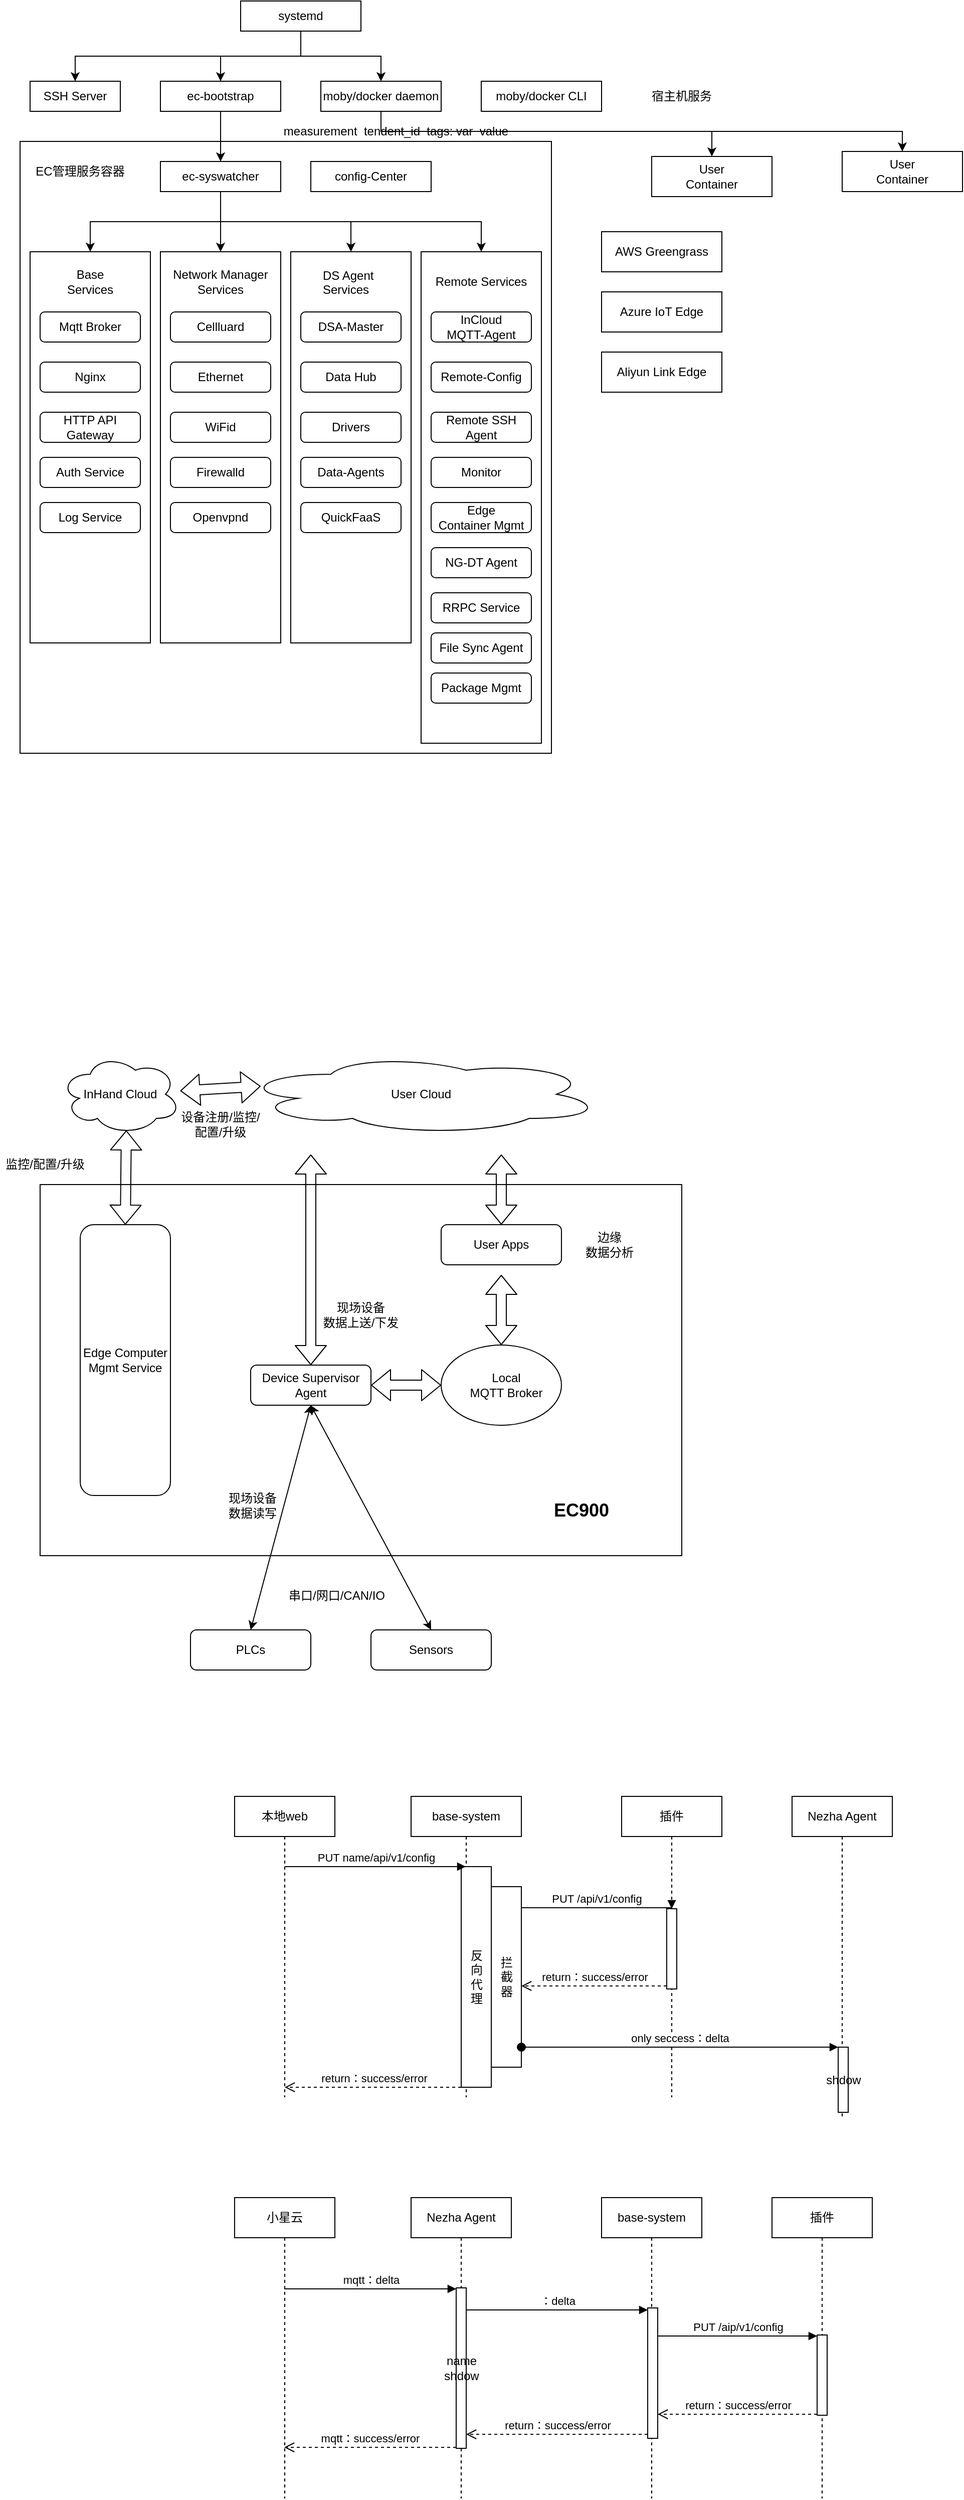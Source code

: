 <mxfile version="21.2.0" type="github">
  <diagram name="第 1 页" id="Swh7uMpcQf8lrDx2qdZW">
    <mxGraphModel dx="1434" dy="756" grid="1" gridSize="10" guides="1" tooltips="1" connect="1" arrows="1" fold="1" page="1" pageScale="1" pageWidth="827" pageHeight="1169" math="0" shadow="0">
      <root>
        <mxCell id="0" />
        <mxCell id="1" parent="0" />
        <mxCell id="66ovGJRRCtGAG3vJvVVg-1" value="&lt;h1&gt;Heading&lt;/h1&gt;&lt;p&gt;Lorem ipsum dolor sit amet, consectetur adipisicing elit, sed do eiusmod tempor incididunt ut labore et dolore magna aliqua.&lt;/p&gt;" style="text;html=1;strokeColor=none;fillColor=none;spacing=5;spacingTop=-20;whiteSpace=wrap;overflow=hidden;rounded=0;" parent="1" vertex="1">
          <mxGeometry x="320" y="330" width="190" height="120" as="geometry" />
        </mxCell>
        <mxCell id="66ovGJRRCtGAG3vJvVVg-2" value="measurement&amp;nbsp; tendent_id&amp;nbsp; tags: var&amp;nbsp; value" style="text;html=1;strokeColor=none;fillColor=none;align=center;verticalAlign=middle;whiteSpace=wrap;rounded=0;" parent="1" vertex="1">
          <mxGeometry x="340" y="190" width="270" height="140" as="geometry" />
        </mxCell>
        <mxCell id="yFdd89BINi2iyLifZPpk-1" value="" style="rounded=0;whiteSpace=wrap;html=1;" parent="1" vertex="1">
          <mxGeometry x="120" y="1310" width="640" height="370" as="geometry" />
        </mxCell>
        <mxCell id="yFdd89BINi2iyLifZPpk-2" value="" style="ellipse;whiteSpace=wrap;html=1;" parent="1" vertex="1">
          <mxGeometry x="520" y="1470" width="120" height="80" as="geometry" />
        </mxCell>
        <mxCell id="yFdd89BINi2iyLifZPpk-3" value="" style="rounded=0;whiteSpace=wrap;html=1;" parent="1" vertex="1">
          <mxGeometry x="100" y="270" width="530" height="610" as="geometry" />
        </mxCell>
        <mxCell id="yFdd89BINi2iyLifZPpk-4" style="edgeStyle=orthogonalEdgeStyle;rounded=0;orthogonalLoop=1;jettySize=auto;html=1;entryX=0.5;entryY=0;entryDx=0;entryDy=0;" parent="1" source="yFdd89BINi2iyLifZPpk-7" target="yFdd89BINi2iyLifZPpk-12" edge="1">
          <mxGeometry relative="1" as="geometry" />
        </mxCell>
        <mxCell id="yFdd89BINi2iyLifZPpk-5" style="edgeStyle=orthogonalEdgeStyle;rounded=0;orthogonalLoop=1;jettySize=auto;html=1;" parent="1" source="yFdd89BINi2iyLifZPpk-7" target="yFdd89BINi2iyLifZPpk-15" edge="1">
          <mxGeometry relative="1" as="geometry" />
        </mxCell>
        <mxCell id="yFdd89BINi2iyLifZPpk-6" style="edgeStyle=orthogonalEdgeStyle;rounded=0;orthogonalLoop=1;jettySize=auto;html=1;exitX=0.5;exitY=1;exitDx=0;exitDy=0;" parent="1" source="yFdd89BINi2iyLifZPpk-7" target="yFdd89BINi2iyLifZPpk-24" edge="1">
          <mxGeometry relative="1" as="geometry" />
        </mxCell>
        <mxCell id="yFdd89BINi2iyLifZPpk-7" value="systemd" style="rounded=0;whiteSpace=wrap;html=1;" parent="1" vertex="1">
          <mxGeometry x="320" y="130" width="120" height="30" as="geometry" />
        </mxCell>
        <mxCell id="yFdd89BINi2iyLifZPpk-8" style="edgeStyle=orthogonalEdgeStyle;rounded=0;orthogonalLoop=1;jettySize=auto;html=1;entryX=0.5;entryY=0;entryDx=0;entryDy=0;exitX=0.5;exitY=1;exitDx=0;exitDy=0;" parent="1" source="yFdd89BINi2iyLifZPpk-26" target="yFdd89BINi2iyLifZPpk-20" edge="1">
          <mxGeometry relative="1" as="geometry">
            <Array as="points">
              <mxPoint x="300" y="350" />
              <mxPoint x="170" y="350" />
            </Array>
          </mxGeometry>
        </mxCell>
        <mxCell id="yFdd89BINi2iyLifZPpk-9" style="edgeStyle=orthogonalEdgeStyle;rounded=0;orthogonalLoop=1;jettySize=auto;html=1;entryX=0.5;entryY=0;entryDx=0;entryDy=0;exitX=0.5;exitY=1;exitDx=0;exitDy=0;" parent="1" source="yFdd89BINi2iyLifZPpk-26" target="yFdd89BINi2iyLifZPpk-17" edge="1">
          <mxGeometry relative="1" as="geometry" />
        </mxCell>
        <mxCell id="yFdd89BINi2iyLifZPpk-10" style="edgeStyle=orthogonalEdgeStyle;rounded=0;orthogonalLoop=1;jettySize=auto;html=1;entryX=0.5;entryY=0;entryDx=0;entryDy=0;exitX=0.5;exitY=1;exitDx=0;exitDy=0;" parent="1" source="yFdd89BINi2iyLifZPpk-26" target="yFdd89BINi2iyLifZPpk-18" edge="1">
          <mxGeometry relative="1" as="geometry">
            <Array as="points">
              <mxPoint x="300" y="350" />
              <mxPoint x="430" y="350" />
            </Array>
          </mxGeometry>
        </mxCell>
        <mxCell id="yFdd89BINi2iyLifZPpk-11" style="edgeStyle=orthogonalEdgeStyle;rounded=0;orthogonalLoop=1;jettySize=auto;html=1;" parent="1" source="yFdd89BINi2iyLifZPpk-12" target="yFdd89BINi2iyLifZPpk-26" edge="1">
          <mxGeometry relative="1" as="geometry" />
        </mxCell>
        <mxCell id="yFdd89BINi2iyLifZPpk-12" value="ec-bootstrap" style="rounded=0;whiteSpace=wrap;html=1;" parent="1" vertex="1">
          <mxGeometry x="240" y="210" width="120" height="30" as="geometry" />
        </mxCell>
        <mxCell id="yFdd89BINi2iyLifZPpk-13" style="edgeStyle=orthogonalEdgeStyle;rounded=0;orthogonalLoop=1;jettySize=auto;html=1;" parent="1" source="yFdd89BINi2iyLifZPpk-15" target="yFdd89BINi2iyLifZPpk-19" edge="1">
          <mxGeometry relative="1" as="geometry">
            <Array as="points">
              <mxPoint x="460" y="260" />
              <mxPoint x="790" y="260" />
            </Array>
          </mxGeometry>
        </mxCell>
        <mxCell id="yFdd89BINi2iyLifZPpk-14" style="edgeStyle=orthogonalEdgeStyle;rounded=0;orthogonalLoop=1;jettySize=auto;html=1;" parent="1" source="yFdd89BINi2iyLifZPpk-15" target="yFdd89BINi2iyLifZPpk-21" edge="1">
          <mxGeometry relative="1" as="geometry">
            <Array as="points">
              <mxPoint x="460" y="260" />
              <mxPoint x="980" y="260" />
            </Array>
          </mxGeometry>
        </mxCell>
        <mxCell id="yFdd89BINi2iyLifZPpk-15" value="moby/docker daemon" style="rounded=0;whiteSpace=wrap;html=1;" parent="1" vertex="1">
          <mxGeometry x="400" y="210" width="120" height="30" as="geometry" />
        </mxCell>
        <mxCell id="yFdd89BINi2iyLifZPpk-16" value="moby/docker CLI" style="rounded=0;whiteSpace=wrap;html=1;" parent="1" vertex="1">
          <mxGeometry x="560" y="210" width="120" height="30" as="geometry" />
        </mxCell>
        <mxCell id="yFdd89BINi2iyLifZPpk-17" value="" style="rounded=0;whiteSpace=wrap;html=1;" parent="1" vertex="1">
          <mxGeometry x="240" y="380" width="120" height="390" as="geometry" />
        </mxCell>
        <mxCell id="yFdd89BINi2iyLifZPpk-18" value="" style="rounded=0;whiteSpace=wrap;html=1;" parent="1" vertex="1">
          <mxGeometry x="370" y="380" width="120" height="390" as="geometry" />
        </mxCell>
        <mxCell id="yFdd89BINi2iyLifZPpk-19" value="User&lt;br&gt;Container" style="rounded=0;whiteSpace=wrap;html=1;" parent="1" vertex="1">
          <mxGeometry x="730" y="285" width="120" height="40" as="geometry" />
        </mxCell>
        <mxCell id="yFdd89BINi2iyLifZPpk-20" value="" style="rounded=0;whiteSpace=wrap;html=1;" parent="1" vertex="1">
          <mxGeometry x="110" y="380" width="120" height="390" as="geometry" />
        </mxCell>
        <mxCell id="yFdd89BINi2iyLifZPpk-21" value="User&lt;br&gt;Container" style="rounded=0;whiteSpace=wrap;html=1;" parent="1" vertex="1">
          <mxGeometry x="920" y="280" width="120" height="40" as="geometry" />
        </mxCell>
        <mxCell id="yFdd89BINi2iyLifZPpk-22" value="宿主机服务" style="text;html=1;strokeColor=none;fillColor=none;align=center;verticalAlign=middle;whiteSpace=wrap;rounded=0;" parent="1" vertex="1">
          <mxGeometry x="720" y="215" width="80" height="20" as="geometry" />
        </mxCell>
        <mxCell id="yFdd89BINi2iyLifZPpk-23" value="EC管理服务容器" style="text;html=1;strokeColor=none;fillColor=none;align=center;verticalAlign=middle;whiteSpace=wrap;rounded=0;" parent="1" vertex="1">
          <mxGeometry x="110" y="290" width="100" height="20" as="geometry" />
        </mxCell>
        <mxCell id="yFdd89BINi2iyLifZPpk-24" value="SSH Server" style="rounded=0;whiteSpace=wrap;html=1;" parent="1" vertex="1">
          <mxGeometry x="110" y="210" width="90" height="30" as="geometry" />
        </mxCell>
        <mxCell id="yFdd89BINi2iyLifZPpk-25" style="edgeStyle=orthogonalEdgeStyle;rounded=0;orthogonalLoop=1;jettySize=auto;html=1;" parent="1" source="yFdd89BINi2iyLifZPpk-26" target="yFdd89BINi2iyLifZPpk-43" edge="1">
          <mxGeometry relative="1" as="geometry">
            <Array as="points">
              <mxPoint x="300" y="350" />
              <mxPoint x="560" y="350" />
            </Array>
          </mxGeometry>
        </mxCell>
        <mxCell id="yFdd89BINi2iyLifZPpk-26" value="ec-syswatcher" style="rounded=0;whiteSpace=wrap;html=1;" parent="1" vertex="1">
          <mxGeometry x="240" y="290" width="120" height="30" as="geometry" />
        </mxCell>
        <mxCell id="yFdd89BINi2iyLifZPpk-27" value="Base Services" style="text;html=1;strokeColor=none;fillColor=none;align=center;verticalAlign=middle;whiteSpace=wrap;rounded=0;" parent="1" vertex="1">
          <mxGeometry x="150" y="400" width="40" height="20" as="geometry" />
        </mxCell>
        <mxCell id="yFdd89BINi2iyLifZPpk-28" value="Mqtt Broker" style="rounded=1;whiteSpace=wrap;html=1;" parent="1" vertex="1">
          <mxGeometry x="120" y="440" width="100" height="30" as="geometry" />
        </mxCell>
        <mxCell id="yFdd89BINi2iyLifZPpk-29" value="Nginx" style="rounded=1;whiteSpace=wrap;html=1;" parent="1" vertex="1">
          <mxGeometry x="120" y="490" width="100" height="30" as="geometry" />
        </mxCell>
        <mxCell id="yFdd89BINi2iyLifZPpk-30" value="HTTP API Gateway" style="rounded=1;whiteSpace=wrap;html=1;" parent="1" vertex="1">
          <mxGeometry x="120" y="540" width="100" height="30" as="geometry" />
        </mxCell>
        <mxCell id="yFdd89BINi2iyLifZPpk-31" value="Auth Service" style="rounded=1;whiteSpace=wrap;html=1;" parent="1" vertex="1">
          <mxGeometry x="120" y="585" width="100" height="30" as="geometry" />
        </mxCell>
        <mxCell id="yFdd89BINi2iyLifZPpk-32" value="Network Manager Services" style="text;html=1;strokeColor=none;fillColor=none;align=center;verticalAlign=middle;whiteSpace=wrap;rounded=0;" parent="1" vertex="1">
          <mxGeometry x="250" y="400" width="100" height="20" as="geometry" />
        </mxCell>
        <mxCell id="yFdd89BINi2iyLifZPpk-33" value="&lt;span style=&quot;text-align: center&quot;&gt;DS Agent&lt;/span&gt;&lt;br style=&quot;text-align: center&quot;&gt;&lt;span style=&quot;text-align: center&quot;&gt;Services&lt;/span&gt;" style="text;whiteSpace=wrap;html=1;" parent="1" vertex="1">
          <mxGeometry x="400" y="390" width="70" height="30" as="geometry" />
        </mxCell>
        <mxCell id="yFdd89BINi2iyLifZPpk-34" value="DSA-Master" style="rounded=1;whiteSpace=wrap;html=1;" parent="1" vertex="1">
          <mxGeometry x="380" y="440" width="100" height="30" as="geometry" />
        </mxCell>
        <mxCell id="yFdd89BINi2iyLifZPpk-35" value="Data Hub" style="rounded=1;whiteSpace=wrap;html=1;" parent="1" vertex="1">
          <mxGeometry x="380" y="490" width="100" height="30" as="geometry" />
        </mxCell>
        <mxCell id="yFdd89BINi2iyLifZPpk-36" value="Drivers" style="rounded=1;whiteSpace=wrap;html=1;" parent="1" vertex="1">
          <mxGeometry x="380" y="540" width="100" height="30" as="geometry" />
        </mxCell>
        <mxCell id="yFdd89BINi2iyLifZPpk-37" value="Data-Agents" style="rounded=1;whiteSpace=wrap;html=1;" parent="1" vertex="1">
          <mxGeometry x="380" y="585" width="100" height="30" as="geometry" />
        </mxCell>
        <mxCell id="yFdd89BINi2iyLifZPpk-38" value="Cellluard" style="rounded=1;whiteSpace=wrap;html=1;" parent="1" vertex="1">
          <mxGeometry x="250" y="440" width="100" height="30" as="geometry" />
        </mxCell>
        <mxCell id="yFdd89BINi2iyLifZPpk-39" value="Ethernet" style="rounded=1;whiteSpace=wrap;html=1;" parent="1" vertex="1">
          <mxGeometry x="250" y="490" width="100" height="30" as="geometry" />
        </mxCell>
        <mxCell id="yFdd89BINi2iyLifZPpk-40" value="WiFid" style="rounded=1;whiteSpace=wrap;html=1;" parent="1" vertex="1">
          <mxGeometry x="250" y="540" width="100" height="30" as="geometry" />
        </mxCell>
        <mxCell id="yFdd89BINi2iyLifZPpk-41" value="Openvpnd" style="rounded=1;whiteSpace=wrap;html=1;" parent="1" vertex="1">
          <mxGeometry x="250" y="630" width="100" height="30" as="geometry" />
        </mxCell>
        <mxCell id="yFdd89BINi2iyLifZPpk-42" value="Firewalld" style="rounded=1;whiteSpace=wrap;html=1;" parent="1" vertex="1">
          <mxGeometry x="250" y="585" width="100" height="30" as="geometry" />
        </mxCell>
        <mxCell id="yFdd89BINi2iyLifZPpk-43" value="" style="rounded=0;whiteSpace=wrap;html=1;" parent="1" vertex="1">
          <mxGeometry x="500" y="380" width="120" height="490" as="geometry" />
        </mxCell>
        <mxCell id="yFdd89BINi2iyLifZPpk-44" value="InCloud&lt;br&gt;MQTT-Agent" style="rounded=1;whiteSpace=wrap;html=1;" parent="1" vertex="1">
          <mxGeometry x="510" y="440" width="100" height="30" as="geometry" />
        </mxCell>
        <mxCell id="yFdd89BINi2iyLifZPpk-45" value="Remote Services" style="text;html=1;strokeColor=none;fillColor=none;align=center;verticalAlign=middle;whiteSpace=wrap;rounded=0;" parent="1" vertex="1">
          <mxGeometry x="510" y="400" width="100" height="20" as="geometry" />
        </mxCell>
        <mxCell id="yFdd89BINi2iyLifZPpk-46" value="Remote-Config" style="rounded=1;whiteSpace=wrap;html=1;" parent="1" vertex="1">
          <mxGeometry x="510" y="490" width="100" height="30" as="geometry" />
        </mxCell>
        <mxCell id="yFdd89BINi2iyLifZPpk-47" value="Monitor" style="rounded=1;whiteSpace=wrap;html=1;" parent="1" vertex="1">
          <mxGeometry x="510" y="585" width="100" height="30" as="geometry" />
        </mxCell>
        <mxCell id="yFdd89BINi2iyLifZPpk-48" value="Edge&lt;br&gt;Container Mgmt" style="rounded=1;whiteSpace=wrap;html=1;" parent="1" vertex="1">
          <mxGeometry x="510" y="630" width="100" height="30" as="geometry" />
        </mxCell>
        <mxCell id="yFdd89BINi2iyLifZPpk-49" value="NG-DT Agent" style="rounded=1;whiteSpace=wrap;html=1;" parent="1" vertex="1">
          <mxGeometry x="510" y="675" width="100" height="30" as="geometry" />
        </mxCell>
        <mxCell id="yFdd89BINi2iyLifZPpk-50" value="AWS Greengrass" style="rounded=0;whiteSpace=wrap;html=1;" parent="1" vertex="1">
          <mxGeometry x="680" y="360" width="120" height="40" as="geometry" />
        </mxCell>
        <mxCell id="yFdd89BINi2iyLifZPpk-51" value="Azure IoT Edge" style="rounded=0;whiteSpace=wrap;html=1;" parent="1" vertex="1">
          <mxGeometry x="680" y="420" width="120" height="40" as="geometry" />
        </mxCell>
        <mxCell id="yFdd89BINi2iyLifZPpk-52" value="Remote SSH Agent" style="rounded=1;whiteSpace=wrap;html=1;" parent="1" vertex="1">
          <mxGeometry x="510" y="540" width="100" height="30" as="geometry" />
        </mxCell>
        <mxCell id="yFdd89BINi2iyLifZPpk-53" value="Aliyun Link Edge" style="rounded=0;whiteSpace=wrap;html=1;" parent="1" vertex="1">
          <mxGeometry x="680" y="480" width="120" height="40" as="geometry" />
        </mxCell>
        <mxCell id="yFdd89BINi2iyLifZPpk-54" value="Local&lt;br&gt;MQTT Broker" style="text;html=1;strokeColor=none;fillColor=none;align=center;verticalAlign=middle;whiteSpace=wrap;rounded=0;" parent="1" vertex="1">
          <mxGeometry x="530" y="1500" width="110" height="20" as="geometry" />
        </mxCell>
        <mxCell id="yFdd89BINi2iyLifZPpk-55" value="Edge Computer Mgmt Service" style="rounded=1;whiteSpace=wrap;html=1;" parent="1" vertex="1">
          <mxGeometry x="160" y="1350" width="90" height="270" as="geometry" />
        </mxCell>
        <mxCell id="yFdd89BINi2iyLifZPpk-56" value="QuickFaaS" style="rounded=1;whiteSpace=wrap;html=1;" parent="1" vertex="1">
          <mxGeometry x="380" y="630" width="100" height="30" as="geometry" />
        </mxCell>
        <mxCell id="yFdd89BINi2iyLifZPpk-57" value="RRPC Service" style="rounded=1;whiteSpace=wrap;html=1;" parent="1" vertex="1">
          <mxGeometry x="510" y="720" width="100" height="30" as="geometry" />
        </mxCell>
        <mxCell id="yFdd89BINi2iyLifZPpk-58" value="File Sync Agent" style="rounded=1;whiteSpace=wrap;html=1;" parent="1" vertex="1">
          <mxGeometry x="510" y="760" width="100" height="30" as="geometry" />
        </mxCell>
        <mxCell id="yFdd89BINi2iyLifZPpk-59" value="Package Mgmt" style="rounded=1;whiteSpace=wrap;html=1;" parent="1" vertex="1">
          <mxGeometry x="510" y="800" width="100" height="30" as="geometry" />
        </mxCell>
        <mxCell id="yFdd89BINi2iyLifZPpk-60" value="Log Service" style="rounded=1;whiteSpace=wrap;html=1;" parent="1" vertex="1">
          <mxGeometry x="120" y="630" width="100" height="30" as="geometry" />
        </mxCell>
        <mxCell id="yFdd89BINi2iyLifZPpk-61" value="Device Supervisor Agent" style="rounded=1;whiteSpace=wrap;html=1;" parent="1" vertex="1">
          <mxGeometry x="330" y="1490" width="120" height="40" as="geometry" />
        </mxCell>
        <mxCell id="yFdd89BINi2iyLifZPpk-62" value="User Apps" style="rounded=1;whiteSpace=wrap;html=1;" parent="1" vertex="1">
          <mxGeometry x="520" y="1350" width="120" height="40" as="geometry" />
        </mxCell>
        <mxCell id="yFdd89BINi2iyLifZPpk-63" value="InHand Cloud" style="ellipse;shape=cloud;whiteSpace=wrap;html=1;" parent="1" vertex="1">
          <mxGeometry x="140" y="1180" width="120" height="80" as="geometry" />
        </mxCell>
        <mxCell id="yFdd89BINi2iyLifZPpk-64" value="User Cloud" style="ellipse;shape=cloud;whiteSpace=wrap;html=1;" parent="1" vertex="1">
          <mxGeometry x="320" y="1180" width="360" height="80" as="geometry" />
        </mxCell>
        <mxCell id="yFdd89BINi2iyLifZPpk-65" value="" style="shape=flexArrow;endArrow=classic;startArrow=classic;html=1;exitX=0.5;exitY=0;exitDx=0;exitDy=0;" parent="1" source="yFdd89BINi2iyLifZPpk-61" edge="1">
          <mxGeometry width="50" height="50" relative="1" as="geometry">
            <mxPoint x="570" y="1450" as="sourcePoint" />
            <mxPoint x="390" y="1280" as="targetPoint" />
          </mxGeometry>
        </mxCell>
        <mxCell id="yFdd89BINi2iyLifZPpk-66" value="" style="shape=flexArrow;endArrow=classic;startArrow=classic;html=1;entryX=0.5;entryY=0;entryDx=0;entryDy=0;" parent="1" target="yFdd89BINi2iyLifZPpk-62" edge="1">
          <mxGeometry width="50" height="50" relative="1" as="geometry">
            <mxPoint x="580" y="1280" as="sourcePoint" />
            <mxPoint x="620" y="1400" as="targetPoint" />
          </mxGeometry>
        </mxCell>
        <mxCell id="yFdd89BINi2iyLifZPpk-67" value="" style="shape=flexArrow;endArrow=classic;startArrow=classic;html=1;exitX=1;exitY=0.5;exitDx=0;exitDy=0;entryX=0;entryY=0.5;entryDx=0;entryDy=0;entryPerimeter=0;" parent="1" source="yFdd89BINi2iyLifZPpk-61" target="yFdd89BINi2iyLifZPpk-2" edge="1">
          <mxGeometry width="50" height="50" relative="1" as="geometry">
            <mxPoint x="570" y="1450" as="sourcePoint" />
            <mxPoint x="620" y="1400" as="targetPoint" />
          </mxGeometry>
        </mxCell>
        <mxCell id="yFdd89BINi2iyLifZPpk-68" value="" style="shape=flexArrow;endArrow=classic;startArrow=classic;html=1;exitX=0.5;exitY=0;exitDx=0;exitDy=0;" parent="1" source="yFdd89BINi2iyLifZPpk-2" edge="1">
          <mxGeometry width="50" height="50" relative="1" as="geometry">
            <mxPoint x="570" y="1450" as="sourcePoint" />
            <mxPoint x="580" y="1400" as="targetPoint" />
          </mxGeometry>
        </mxCell>
        <mxCell id="yFdd89BINi2iyLifZPpk-69" value="" style="shape=flexArrow;endArrow=classic;startArrow=classic;html=1;exitX=0.5;exitY=0;exitDx=0;exitDy=0;entryX=0.55;entryY=0.95;entryDx=0;entryDy=0;entryPerimeter=0;" parent="1" source="yFdd89BINi2iyLifZPpk-55" target="yFdd89BINi2iyLifZPpk-63" edge="1">
          <mxGeometry width="50" height="50" relative="1" as="geometry">
            <mxPoint x="570" y="1450" as="sourcePoint" />
            <mxPoint x="620" y="1400" as="targetPoint" />
          </mxGeometry>
        </mxCell>
        <mxCell id="yFdd89BINi2iyLifZPpk-70" value="监控/配置/升级" style="text;html=1;strokeColor=none;fillColor=none;align=center;verticalAlign=middle;whiteSpace=wrap;rounded=0;" parent="1" vertex="1">
          <mxGeometry x="80" y="1280" width="90" height="20" as="geometry" />
        </mxCell>
        <mxCell id="yFdd89BINi2iyLifZPpk-71" value="PLCs" style="rounded=1;whiteSpace=wrap;html=1;" parent="1" vertex="1">
          <mxGeometry x="270" y="1754" width="120" height="40" as="geometry" />
        </mxCell>
        <mxCell id="yFdd89BINi2iyLifZPpk-72" value="Sensors" style="rounded=1;whiteSpace=wrap;html=1;" parent="1" vertex="1">
          <mxGeometry x="450" y="1754" width="120" height="40" as="geometry" />
        </mxCell>
        <mxCell id="yFdd89BINi2iyLifZPpk-73" value="" style="endArrow=classic;startArrow=classic;html=1;exitX=0.5;exitY=0;exitDx=0;exitDy=0;entryX=0.5;entryY=1;entryDx=0;entryDy=0;" parent="1" source="yFdd89BINi2iyLifZPpk-71" target="yFdd89BINi2iyLifZPpk-61" edge="1">
          <mxGeometry width="50" height="50" relative="1" as="geometry">
            <mxPoint x="570" y="1640" as="sourcePoint" />
            <mxPoint x="620" y="1590" as="targetPoint" />
          </mxGeometry>
        </mxCell>
        <mxCell id="yFdd89BINi2iyLifZPpk-74" value="" style="endArrow=classic;startArrow=classic;html=1;exitX=0.5;exitY=0;exitDx=0;exitDy=0;" parent="1" source="yFdd89BINi2iyLifZPpk-72" edge="1">
          <mxGeometry width="50" height="50" relative="1" as="geometry">
            <mxPoint x="340" y="1764" as="sourcePoint" />
            <mxPoint x="390" y="1530" as="targetPoint" />
          </mxGeometry>
        </mxCell>
        <mxCell id="yFdd89BINi2iyLifZPpk-75" value="串口/网口/CAN/IO" style="text;html=1;strokeColor=none;fillColor=none;align=center;verticalAlign=middle;whiteSpace=wrap;rounded=0;" parent="1" vertex="1">
          <mxGeometry x="360" y="1710" width="112" height="20" as="geometry" />
        </mxCell>
        <mxCell id="yFdd89BINi2iyLifZPpk-76" value="现场设备&lt;br&gt;数据读写" style="text;html=1;strokeColor=none;fillColor=none;align=center;verticalAlign=middle;whiteSpace=wrap;rounded=0;" parent="1" vertex="1">
          <mxGeometry x="284" y="1620" width="96" height="20" as="geometry" />
        </mxCell>
        <mxCell id="yFdd89BINi2iyLifZPpk-77" value="边缘&lt;br&gt;数据分析" style="text;html=1;strokeColor=none;fillColor=none;align=center;verticalAlign=middle;whiteSpace=wrap;rounded=0;" parent="1" vertex="1">
          <mxGeometry x="640" y="1360" width="96" height="20" as="geometry" />
        </mxCell>
        <mxCell id="yFdd89BINi2iyLifZPpk-78" value="" style="shape=flexArrow;endArrow=classic;startArrow=classic;html=1;" parent="1" source="yFdd89BINi2iyLifZPpk-63" edge="1">
          <mxGeometry width="50" height="50" relative="1" as="geometry">
            <mxPoint x="570" y="1430" as="sourcePoint" />
            <mxPoint x="340" y="1212" as="targetPoint" />
          </mxGeometry>
        </mxCell>
        <mxCell id="yFdd89BINi2iyLifZPpk-79" value="设备注册/监控/配置/升级" style="text;html=1;strokeColor=none;fillColor=none;align=center;verticalAlign=middle;whiteSpace=wrap;rounded=0;" parent="1" vertex="1">
          <mxGeometry x="255" y="1240" width="90" height="20" as="geometry" />
        </mxCell>
        <mxCell id="yFdd89BINi2iyLifZPpk-80" value="&lt;b&gt;&lt;font style=&quot;font-size: 18px&quot;&gt;EC900&lt;/font&gt;&lt;/b&gt;" style="text;html=1;strokeColor=none;fillColor=none;align=center;verticalAlign=middle;whiteSpace=wrap;rounded=0;" parent="1" vertex="1">
          <mxGeometry x="620" y="1610" width="80" height="50" as="geometry" />
        </mxCell>
        <mxCell id="yFdd89BINi2iyLifZPpk-81" value="现场设备&lt;br&gt;数据上送/下发" style="text;html=1;strokeColor=none;fillColor=none;align=center;verticalAlign=middle;whiteSpace=wrap;rounded=0;" parent="1" vertex="1">
          <mxGeometry x="392" y="1430" width="96" height="20" as="geometry" />
        </mxCell>
        <mxCell id="yFdd89BINi2iyLifZPpk-82" value="config-Center" style="rounded=0;whiteSpace=wrap;html=1;" parent="1" vertex="1">
          <mxGeometry x="390" y="290" width="120" height="30" as="geometry" />
        </mxCell>
        <mxCell id="QYYz3PbIPxydiGZ4mx1F-6" value="本地web" style="shape=umlLifeline;perimeter=lifelinePerimeter;whiteSpace=wrap;html=1;container=1;dropTarget=0;collapsible=0;recursiveResize=0;outlineConnect=0;portConstraint=eastwest;newEdgeStyle={&quot;edgeStyle&quot;:&quot;elbowEdgeStyle&quot;,&quot;elbow&quot;:&quot;vertical&quot;,&quot;curved&quot;:0,&quot;rounded&quot;:0};" vertex="1" parent="1">
          <mxGeometry x="314" y="1920" width="100" height="300" as="geometry" />
        </mxCell>
        <mxCell id="QYYz3PbIPxydiGZ4mx1F-7" value="base-system" style="shape=umlLifeline;perimeter=lifelinePerimeter;whiteSpace=wrap;html=1;container=1;dropTarget=0;collapsible=0;recursiveResize=0;outlineConnect=0;portConstraint=eastwest;newEdgeStyle={&quot;edgeStyle&quot;:&quot;elbowEdgeStyle&quot;,&quot;elbow&quot;:&quot;vertical&quot;,&quot;curved&quot;:0,&quot;rounded&quot;:0};" vertex="1" parent="1">
          <mxGeometry x="490" y="1920" width="110" height="300" as="geometry" />
        </mxCell>
        <mxCell id="QYYz3PbIPxydiGZ4mx1F-13" value="反&lt;br&gt;向&lt;br&gt;代&lt;br&gt;理" style="html=1;points=[];perimeter=orthogonalPerimeter;outlineConnect=0;targetShapes=umlLifeline;portConstraint=eastwest;newEdgeStyle={&quot;edgeStyle&quot;:&quot;elbowEdgeStyle&quot;,&quot;elbow&quot;:&quot;vertical&quot;,&quot;curved&quot;:0,&quot;rounded&quot;:0};" vertex="1" parent="QYYz3PbIPxydiGZ4mx1F-7">
          <mxGeometry x="50" y="70" width="30" height="220" as="geometry" />
        </mxCell>
        <mxCell id="QYYz3PbIPxydiGZ4mx1F-19" value="拦&lt;br&gt;截&lt;br&gt;器" style="html=1;points=[];perimeter=orthogonalPerimeter;outlineConnect=0;targetShapes=umlLifeline;portConstraint=eastwest;newEdgeStyle={&quot;edgeStyle&quot;:&quot;elbowEdgeStyle&quot;,&quot;elbow&quot;:&quot;vertical&quot;,&quot;curved&quot;:0,&quot;rounded&quot;:0};" vertex="1" parent="QYYz3PbIPxydiGZ4mx1F-7">
          <mxGeometry x="80" y="90" width="30" height="180" as="geometry" />
        </mxCell>
        <mxCell id="QYYz3PbIPxydiGZ4mx1F-9" value="插件" style="shape=umlLifeline;perimeter=lifelinePerimeter;whiteSpace=wrap;html=1;container=1;dropTarget=0;collapsible=0;recursiveResize=0;outlineConnect=0;portConstraint=eastwest;newEdgeStyle={&quot;edgeStyle&quot;:&quot;elbowEdgeStyle&quot;,&quot;elbow&quot;:&quot;vertical&quot;,&quot;curved&quot;:0,&quot;rounded&quot;:0};" vertex="1" parent="1">
          <mxGeometry x="700" y="1920" width="100" height="300" as="geometry" />
        </mxCell>
        <mxCell id="QYYz3PbIPxydiGZ4mx1F-33" value="" style="html=1;points=[];perimeter=orthogonalPerimeter;outlineConnect=0;targetShapes=umlLifeline;portConstraint=eastwest;newEdgeStyle={&quot;edgeStyle&quot;:&quot;elbowEdgeStyle&quot;,&quot;elbow&quot;:&quot;vertical&quot;,&quot;curved&quot;:0,&quot;rounded&quot;:0};" vertex="1" parent="QYYz3PbIPxydiGZ4mx1F-9">
          <mxGeometry x="45" y="112" width="10" height="80" as="geometry" />
        </mxCell>
        <mxCell id="QYYz3PbIPxydiGZ4mx1F-15" value="return：success/error" style="html=1;verticalAlign=bottom;endArrow=open;dashed=1;endSize=8;edgeStyle=elbowEdgeStyle;elbow=vertical;curved=0;rounded=0;" edge="1" source="QYYz3PbIPxydiGZ4mx1F-13" parent="1" target="QYYz3PbIPxydiGZ4mx1F-6">
          <mxGeometry x="-0.003" relative="1" as="geometry">
            <mxPoint x="470" y="2065" as="targetPoint" />
            <Array as="points">
              <mxPoint x="505" y="2210" />
            </Array>
            <mxPoint as="offset" />
          </mxGeometry>
        </mxCell>
        <mxCell id="QYYz3PbIPxydiGZ4mx1F-14" value="PUT name/api/v1/config" style="html=1;verticalAlign=bottom;endArrow=block;edgeStyle=elbowEdgeStyle;elbow=vertical;curved=0;rounded=0;" edge="1" target="QYYz3PbIPxydiGZ4mx1F-7" parent="1" source="QYYz3PbIPxydiGZ4mx1F-6">
          <mxGeometry relative="1" as="geometry">
            <mxPoint x="470" y="1990" as="sourcePoint" />
            <Array as="points">
              <mxPoint x="480" y="1990" />
              <mxPoint x="530" y="1990" />
            </Array>
          </mxGeometry>
        </mxCell>
        <mxCell id="QYYz3PbIPxydiGZ4mx1F-34" value="PUT /api/v1/config" style="html=1;verticalAlign=bottom;endArrow=block;edgeStyle=elbowEdgeStyle;elbow=vertical;curved=0;rounded=0;exitX=1;exitY=0.111;exitDx=0;exitDy=0;exitPerimeter=0;" edge="1" target="QYYz3PbIPxydiGZ4mx1F-33" parent="1" source="QYYz3PbIPxydiGZ4mx1F-19">
          <mxGeometry x="-0.0" relative="1" as="geometry">
            <mxPoint x="675" y="2032" as="sourcePoint" />
            <mxPoint as="offset" />
          </mxGeometry>
        </mxCell>
        <mxCell id="QYYz3PbIPxydiGZ4mx1F-35" value="return：success/error" style="html=1;verticalAlign=bottom;endArrow=open;dashed=1;endSize=8;edgeStyle=elbowEdgeStyle;elbow=vertical;curved=0;rounded=0;" edge="1" parent="1">
          <mxGeometry relative="1" as="geometry">
            <mxPoint x="600" y="2109" as="targetPoint" />
            <mxPoint x="745" y="2109" as="sourcePoint" />
          </mxGeometry>
        </mxCell>
        <mxCell id="QYYz3PbIPxydiGZ4mx1F-36" value="Nezha Agent" style="shape=umlLifeline;perimeter=lifelinePerimeter;whiteSpace=wrap;html=1;container=1;dropTarget=0;collapsible=0;recursiveResize=0;outlineConnect=0;portConstraint=eastwest;newEdgeStyle={&quot;edgeStyle&quot;:&quot;elbowEdgeStyle&quot;,&quot;elbow&quot;:&quot;vertical&quot;,&quot;curved&quot;:0,&quot;rounded&quot;:0};" vertex="1" parent="1">
          <mxGeometry x="870" y="1920" width="100" height="320" as="geometry" />
        </mxCell>
        <mxCell id="QYYz3PbIPxydiGZ4mx1F-39" value="shdow" style="html=1;points=[];perimeter=orthogonalPerimeter;outlineConnect=0;targetShapes=umlLifeline;portConstraint=eastwest;newEdgeStyle={&quot;edgeStyle&quot;:&quot;elbowEdgeStyle&quot;,&quot;elbow&quot;:&quot;vertical&quot;,&quot;curved&quot;:0,&quot;rounded&quot;:0};" vertex="1" parent="QYYz3PbIPxydiGZ4mx1F-36">
          <mxGeometry x="46" y="250" width="10" height="65" as="geometry" />
        </mxCell>
        <mxCell id="QYYz3PbIPxydiGZ4mx1F-40" value="only seccess：delta" style="html=1;verticalAlign=bottom;startArrow=oval;endArrow=block;startSize=8;edgeStyle=elbowEdgeStyle;elbow=vertical;curved=0;rounded=0;" edge="1" target="QYYz3PbIPxydiGZ4mx1F-39" parent="1">
          <mxGeometry relative="1" as="geometry">
            <mxPoint x="600" y="2170" as="sourcePoint" />
          </mxGeometry>
        </mxCell>
        <mxCell id="QYYz3PbIPxydiGZ4mx1F-41" value="小星云" style="shape=umlLifeline;perimeter=lifelinePerimeter;whiteSpace=wrap;html=1;container=1;dropTarget=0;collapsible=0;recursiveResize=0;outlineConnect=0;portConstraint=eastwest;newEdgeStyle={&quot;edgeStyle&quot;:&quot;elbowEdgeStyle&quot;,&quot;elbow&quot;:&quot;vertical&quot;,&quot;curved&quot;:0,&quot;rounded&quot;:0};" vertex="1" parent="1">
          <mxGeometry x="314" y="2320" width="100" height="300" as="geometry" />
        </mxCell>
        <mxCell id="QYYz3PbIPxydiGZ4mx1F-42" value="Nezha Agent" style="shape=umlLifeline;perimeter=lifelinePerimeter;whiteSpace=wrap;html=1;container=1;dropTarget=0;collapsible=0;recursiveResize=0;outlineConnect=0;portConstraint=eastwest;newEdgeStyle={&quot;edgeStyle&quot;:&quot;elbowEdgeStyle&quot;,&quot;elbow&quot;:&quot;vertical&quot;,&quot;curved&quot;:0,&quot;rounded&quot;:0};" vertex="1" parent="1">
          <mxGeometry x="490" y="2320" width="100" height="300" as="geometry" />
        </mxCell>
        <mxCell id="QYYz3PbIPxydiGZ4mx1F-49" value="name&lt;br&gt;shdow&lt;br&gt;" style="html=1;points=[];perimeter=orthogonalPerimeter;outlineConnect=0;targetShapes=umlLifeline;portConstraint=eastwest;newEdgeStyle={&quot;edgeStyle&quot;:&quot;elbowEdgeStyle&quot;,&quot;elbow&quot;:&quot;vertical&quot;,&quot;curved&quot;:0,&quot;rounded&quot;:0};" vertex="1" parent="QYYz3PbIPxydiGZ4mx1F-42">
          <mxGeometry x="45" y="90" width="10" height="160" as="geometry" />
        </mxCell>
        <mxCell id="QYYz3PbIPxydiGZ4mx1F-43" value="base-system" style="shape=umlLifeline;perimeter=lifelinePerimeter;whiteSpace=wrap;html=1;container=1;dropTarget=0;collapsible=0;recursiveResize=0;outlineConnect=0;portConstraint=eastwest;newEdgeStyle={&quot;edgeStyle&quot;:&quot;elbowEdgeStyle&quot;,&quot;elbow&quot;:&quot;vertical&quot;,&quot;curved&quot;:0,&quot;rounded&quot;:0};" vertex="1" parent="1">
          <mxGeometry x="680" y="2320" width="100" height="300" as="geometry" />
        </mxCell>
        <mxCell id="QYYz3PbIPxydiGZ4mx1F-52" value="" style="html=1;points=[];perimeter=orthogonalPerimeter;outlineConnect=0;targetShapes=umlLifeline;portConstraint=eastwest;newEdgeStyle={&quot;edgeStyle&quot;:&quot;elbowEdgeStyle&quot;,&quot;elbow&quot;:&quot;vertical&quot;,&quot;curved&quot;:0,&quot;rounded&quot;:0};" vertex="1" parent="QYYz3PbIPxydiGZ4mx1F-43">
          <mxGeometry x="46" y="110" width="10" height="130" as="geometry" />
        </mxCell>
        <mxCell id="QYYz3PbIPxydiGZ4mx1F-54" value="return：success/error" style="html=1;verticalAlign=bottom;endArrow=open;dashed=1;endSize=8;edgeStyle=elbowEdgeStyle;elbow=vertical;curved=0;rounded=0;" edge="1" parent="QYYz3PbIPxydiGZ4mx1F-43" target="QYYz3PbIPxydiGZ4mx1F-49">
          <mxGeometry relative="1" as="geometry">
            <mxPoint x="-130" y="236" as="targetPoint" />
            <mxPoint x="46" y="236" as="sourcePoint" />
          </mxGeometry>
        </mxCell>
        <mxCell id="QYYz3PbIPxydiGZ4mx1F-44" value="插件" style="shape=umlLifeline;perimeter=lifelinePerimeter;whiteSpace=wrap;html=1;container=1;dropTarget=0;collapsible=0;recursiveResize=0;outlineConnect=0;portConstraint=eastwest;newEdgeStyle={&quot;edgeStyle&quot;:&quot;elbowEdgeStyle&quot;,&quot;elbow&quot;:&quot;vertical&quot;,&quot;curved&quot;:0,&quot;rounded&quot;:0};" vertex="1" parent="1">
          <mxGeometry x="850" y="2320" width="100" height="300" as="geometry" />
        </mxCell>
        <mxCell id="QYYz3PbIPxydiGZ4mx1F-55" value="" style="html=1;points=[];perimeter=orthogonalPerimeter;outlineConnect=0;targetShapes=umlLifeline;portConstraint=eastwest;newEdgeStyle={&quot;edgeStyle&quot;:&quot;elbowEdgeStyle&quot;,&quot;elbow&quot;:&quot;vertical&quot;,&quot;curved&quot;:0,&quot;rounded&quot;:0};" vertex="1" parent="QYYz3PbIPxydiGZ4mx1F-44">
          <mxGeometry x="45" y="137" width="10" height="80" as="geometry" />
        </mxCell>
        <mxCell id="QYYz3PbIPxydiGZ4mx1F-50" value="mqtt：delta" style="html=1;verticalAlign=bottom;endArrow=block;edgeStyle=elbowEdgeStyle;elbow=vertical;curved=0;rounded=0;" edge="1" parent="1">
          <mxGeometry relative="1" as="geometry">
            <mxPoint x="363.5" y="2411" as="sourcePoint" />
            <mxPoint x="535" y="2411" as="targetPoint" />
          </mxGeometry>
        </mxCell>
        <mxCell id="QYYz3PbIPxydiGZ4mx1F-51" value="mqtt：success/error" style="html=1;verticalAlign=bottom;endArrow=open;dashed=1;endSize=8;edgeStyle=elbowEdgeStyle;elbow=vertical;curved=0;rounded=0;" edge="1" parent="1">
          <mxGeometry relative="1" as="geometry">
            <mxPoint x="363.5" y="2569" as="targetPoint" />
            <mxPoint x="535" y="2569" as="sourcePoint" />
            <Array as="points">
              <mxPoint x="510" y="2569" />
            </Array>
          </mxGeometry>
        </mxCell>
        <mxCell id="QYYz3PbIPxydiGZ4mx1F-53" value="：delta" style="html=1;verticalAlign=bottom;endArrow=block;edgeStyle=elbowEdgeStyle;elbow=vertical;curved=0;rounded=0;" edge="1" parent="1">
          <mxGeometry relative="1" as="geometry">
            <mxPoint x="545" y="2432" as="sourcePoint" />
            <mxPoint x="726" y="2432" as="targetPoint" />
          </mxGeometry>
        </mxCell>
        <mxCell id="QYYz3PbIPxydiGZ4mx1F-56" value="PUT /aip/v1/config" style="html=1;verticalAlign=bottom;endArrow=block;edgeStyle=elbowEdgeStyle;elbow=vertical;curved=0;rounded=0;" edge="1" parent="1">
          <mxGeometry x="0.006" relative="1" as="geometry">
            <mxPoint x="736" y="2458" as="sourcePoint" />
            <mxPoint x="895" y="2458" as="targetPoint" />
            <mxPoint as="offset" />
          </mxGeometry>
        </mxCell>
        <mxCell id="QYYz3PbIPxydiGZ4mx1F-57" value="return：success/error" style="html=1;verticalAlign=bottom;endArrow=open;dashed=1;endSize=8;edgeStyle=elbowEdgeStyle;elbow=vertical;curved=0;rounded=0;" edge="1" parent="1">
          <mxGeometry relative="1" as="geometry">
            <mxPoint x="736" y="2536" as="targetPoint" />
            <mxPoint x="895" y="2536" as="sourcePoint" />
          </mxGeometry>
        </mxCell>
      </root>
    </mxGraphModel>
  </diagram>
</mxfile>
